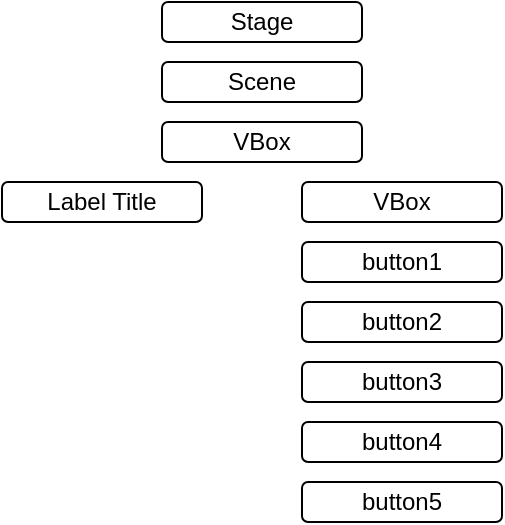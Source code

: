 <mxfile version="16.5.4" type="device"><diagram name="Page-1" id="6133507b-19e7-1e82-6fc7-422aa6c4b21f"><mxGraphModel dx="1662" dy="794" grid="1" gridSize="10" guides="1" tooltips="1" connect="1" arrows="1" fold="1" page="1" pageScale="1" pageWidth="1100" pageHeight="850" background="none" math="0" shadow="0"><root><mxCell id="0"/><mxCell id="1" parent="0"/><mxCell id="lBc4t4uQ0h4PFQpTFLr7-1" value="Stage" style="rounded=1;whiteSpace=wrap;html=1;" vertex="1" parent="1"><mxGeometry x="510" y="120" width="100" height="20" as="geometry"/></mxCell><mxCell id="lBc4t4uQ0h4PFQpTFLr7-2" value="Scene" style="rounded=1;whiteSpace=wrap;html=1;" vertex="1" parent="1"><mxGeometry x="510" y="150" width="100" height="20" as="geometry"/></mxCell><mxCell id="lBc4t4uQ0h4PFQpTFLr7-3" value="button1" style="rounded=1;whiteSpace=wrap;html=1;" vertex="1" parent="1"><mxGeometry x="580" y="240" width="100" height="20" as="geometry"/></mxCell><mxCell id="lBc4t4uQ0h4PFQpTFLr7-4" value="VBox" style="rounded=1;whiteSpace=wrap;html=1;" vertex="1" parent="1"><mxGeometry x="510" y="180" width="100" height="20" as="geometry"/></mxCell><mxCell id="lBc4t4uQ0h4PFQpTFLr7-5" value="button2" style="rounded=1;whiteSpace=wrap;html=1;" vertex="1" parent="1"><mxGeometry x="580" y="270" width="100" height="20" as="geometry"/></mxCell><mxCell id="lBc4t4uQ0h4PFQpTFLr7-6" value="button4" style="rounded=1;whiteSpace=wrap;html=1;" vertex="1" parent="1"><mxGeometry x="580" y="330" width="100" height="20" as="geometry"/></mxCell><mxCell id="lBc4t4uQ0h4PFQpTFLr7-7" value="Label Title" style="rounded=1;whiteSpace=wrap;html=1;" vertex="1" parent="1"><mxGeometry x="430" y="210" width="100" height="20" as="geometry"/></mxCell><mxCell id="lBc4t4uQ0h4PFQpTFLr7-8" value="button3" style="rounded=1;whiteSpace=wrap;html=1;" vertex="1" parent="1"><mxGeometry x="580" y="300" width="100" height="20" as="geometry"/></mxCell><mxCell id="lBc4t4uQ0h4PFQpTFLr7-9" value="button5" style="rounded=1;whiteSpace=wrap;html=1;" vertex="1" parent="1"><mxGeometry x="580" y="360" width="100" height="20" as="geometry"/></mxCell><mxCell id="lBc4t4uQ0h4PFQpTFLr7-10" value="VBox" style="rounded=1;whiteSpace=wrap;html=1;" vertex="1" parent="1"><mxGeometry x="580" y="210" width="100" height="20" as="geometry"/></mxCell></root></mxGraphModel></diagram></mxfile>
